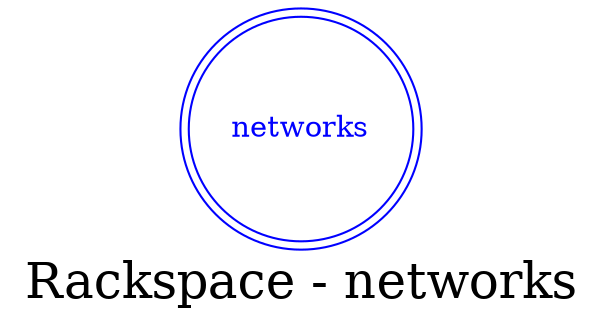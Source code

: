 digraph LexiconGraph {
graph[label="Rackspace - networks", fontsize=24]
splines=true
"networks" [color=blue, fontcolor=blue, shape=doublecircle]
}

